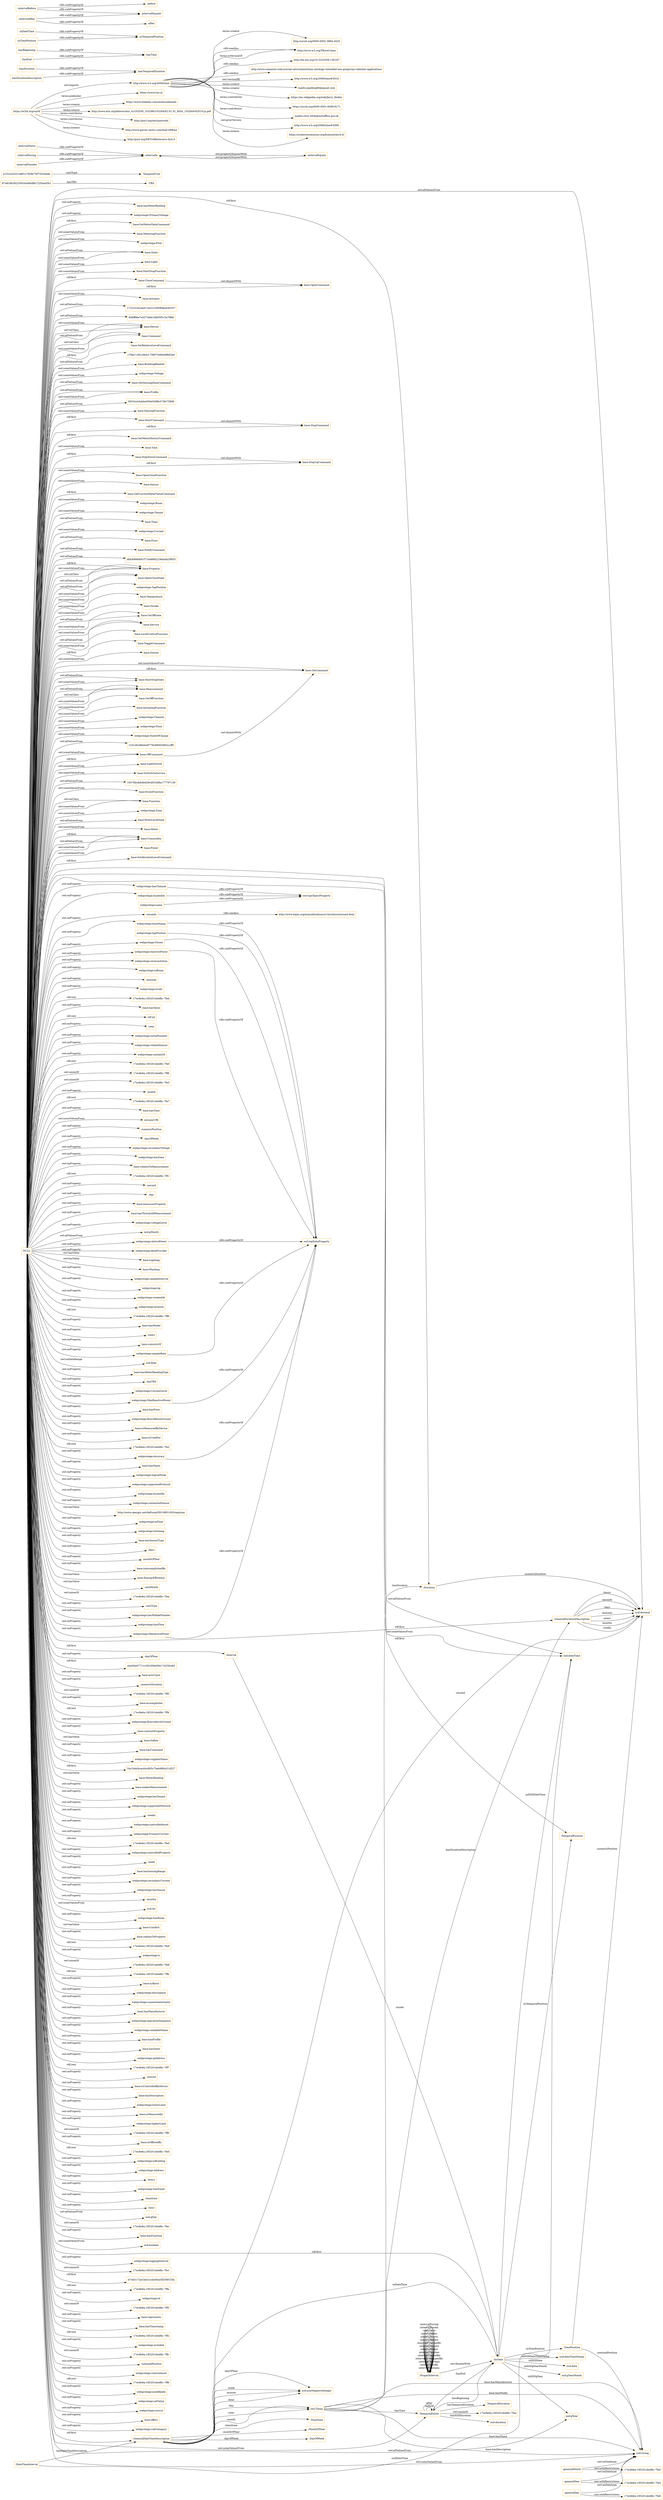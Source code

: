 digraph ar2dtool_diagram { 
rankdir=LR;
size="1501"
node [shape = rectangle, color="orange"]; "base:GetMeterDataCommand" "base:MeteringFunction" "webprotege:Flow" "base:State" "base:Light" "base:StartStopFunction" "base:CloseCommand" "base:StopCommand" "base:Actuator" "1722323e2ab013a322285f8dba040357" "846ff96e7e53744fe18b05f515e7f8bf" "base:Device" "base:Command" "base:SetRelativeLevelCommand" "c7fde11d5c28cb1738973d6b9df662e0" "base:BuildingRelated" "webprotege:Voltage" "base:GetSensingDataCommand" "base:Profile" "f4f10ccb3ebbe500e5bf8b473fe75898" "base:SensingFunction" "base:StepDownCommand" "base:StartCommand" "base:GetMeterHistoryCommand" "base:Task" "base:OpenCommand" "base:StepUpCommand" "base:OpenCloseFunction" "base:Sensor" "base:GetCurrentMeterValueCommand" "webprotege:Room" "webprotege:Tenant" "base:Time" "webprotege:Current" "base:Price" "base:NotifyCommand" "dbb4968db61f71eb8862238ab4b29855" "base:Property" "base:OpenCloseState" "webprotege:TapPosition" "base:Temperature" "base:Smoke" "base:OnOffState" "base:Service" "base:LevelControlFunction" "base:ToggleCommand" "base:Switch" "base:OnCommand" "base:StartStopState" "base:Measurement" "base:OnOffFunction" "base:ActuatingFunction" "webprotege:Channel" "webprotege:Floor" "webprotege:StateOfCharge" "21f1c82d8beb4f779c690f2d902ccff5" "base:OffCommand" "base:LightSwitch" "base:SwitchOnService" "19376bcfa64bd29cd033d8a177797139" "base:EventFunction" "base:Function" "webprotege:Zone" "base:MultiLevelState" "base:Meter" "base:Commodity" "base:Power" "base:SetAbsoluteLevelCommand" ":TimeZone" ":GeneralDateTimeDescription" ":DateTimeInterval" ":TRS" ":TemporalDuration" ":Duration" ":GeneralDurationDescription" ":ProperInterval" "87a83db362350c5e466d8b72204a45b1" ":TimePosition" ":TemporalPosition" ":Interval" ":TemporalEntity" ":MonthOfYear" ":TemporalUnit" ":Instant" "a1f1e2cb321a881c7838c76f74534dde" ":DayOfWeek" ; /*classes style*/
	"webprotege:tapPosition" -> "owl:topDataProperty" [ label = "rdfs:subPropertyOf" ];
	":intervalIn" -> ":intervalEquals" [ label = "owl:propertyDisjointWith" ];
	"http://www.w3.org/2006/time" -> "http://orcid.org/0000-0002-3884-3420" [ label = "terms:creator" ];
	"http://www.w3.org/2006/time" -> "http://www.w3.org/TR/owl-time" [ label = "rdfs:seeAlso" ];
	"http://www.w3.org/2006/time" -> "http://dx.doi.org/10.3233/SW-150187" [ label = "rdfs:seeAlso" ];
	"http://www.w3.org/2006/time" -> "http://www.semantic-web-journal.net/content/time-ontology-extended-non-gregorian-calendar-applications" [ label = "rdfs:seeAlso" ];
	"http://www.w3.org/2006/time" -> "http://www.w3.org/TR/owl-time" [ label = "terms:isVersionOf" ];
	"http://www.w3.org/2006/time" -> "http://www.w3.org/2006/time#2016" [ label = "owl:versionIRI" ];
	"http://www.w3.org/2006/time" -> "mailto:panfeng66@gmail.com" [ label = "terms:creator" ];
	"http://www.w3.org/2006/time" -> "https://en.wikipedia.org/wiki/Jerry_Hobbs" [ label = "terms:creator" ];
	"http://www.w3.org/2006/time" -> "https://orcid.org/0000-0001-8269-8171" [ label = "terms:contributor" ];
	"http://www.w3.org/2006/time" -> "mailto:chris.little@metoffice.gov.uk" [ label = "terms:contributor" ];
	"http://www.w3.org/2006/time" -> "http://www.w3.org/2006/time#2006" [ label = "owl:priorVersion" ];
	"http://www.w3.org/2006/time" -> "https://creativecommons.org/licenses/by/4.0/" [ label = "terms:license" ];
	":generalMonth" -> "17ec8e6a:185201de48b:-7fe5" [ label = "owl:withRestrictions" ];
	":generalMonth" -> "xsd:string" [ label = "owl:onDatatype" ];
	"webprotege:locatedAt" -> "owl:topObjectProperty" [ label = "rdfs:subPropertyOf" ];
	":intervalStarts" -> ":intervalIn" [ label = "rdfs:subPropertyOf" ];
	"base:StartCommand" -> "base:StopCommand" [ label = "owl:disjointWith" ];
	"webprotege:hasChannel" -> "owl:topObjectProperty" [ label = "rdfs:subPropertyOf" ];
	"base:OffCommand" -> "base:OnCommand" [ label = "owl:disjointWith" ];
	":hasDuration" -> ":hasTemporalDuration" [ label = "rdfs:subPropertyOf" ];
	":ProperInterval" -> ":Instant" [ label = "owl:disjointWith" ];
	"webprotege:Owner" -> "owl:topDataProperty" [ label = "rdfs:subPropertyOf" ];
	":hasBeginning" -> ":hasTime" [ label = "rdfs:subPropertyOf" ];
	":intervalEquals" -> ":intervalIn" [ label = "owl:propertyDisjointWith" ];
	":seconds" -> "http://www.bipm.org/en/publications/si-brochure/second.html" [ label = "rdfs:seeAlso" ];
	":intervalDuring" -> ":intervalIn" [ label = "rdfs:subPropertyOf" ];
	"base:CloseCommand" -> "base:OpenCommand" [ label = "owl:disjointWith" ];
	"webprotege:ActivePower" -> "owl:topDataProperty" [ label = "rdfs:subPropertyOf" ];
	"webprotege:sampleRate" -> "owl:topDataProperty" [ label = "rdfs:subPropertyOf" ];
	":inDateTime" -> ":inTemporalPosition" [ label = "rdfs:subPropertyOf" ];
	":intervalFinishes" -> ":intervalIn" [ label = "rdfs:subPropertyOf" ];
	"NULL" -> "webprotege:reverseAction" [ label = "owl:onProperty" ];
	"NULL" -> "base:State" [ label = "owl:allValuesFrom" ];
	"NULL" -> "webprotege:inRoom" [ label = "owl:onProperty" ];
	"NULL" -> ":minutes" [ label = "owl:onProperty" ];
	"NULL" -> "webprotege:liveIn" [ label = "owl:onProperty" ];
	"NULL" -> "base:MultiLevelState" [ label = "owl:allValuesFrom" ];
	"NULL" -> "19376bcfa64bd29cd033d8a177797139" [ label = "owl:allValuesFrom" ];
	"NULL" -> "base:GetCurrentMeterValueCommand" [ label = "rdf:first" ];
	"NULL" -> "17ec8e6a:185201de48b:-7feb" [ label = "rdf:rest" ];
	"NULL" -> "base:OpenCloseState" [ label = "owl:allValuesFrom" ];
	"NULL" -> "base:Switch" [ label = "owl:someValuesFrom" ];
	"NULL" -> "base:hasValue" [ label = "owl:onProperty" ];
	"NULL" -> "rdf:nil" [ label = "rdf:rest" ];
	"NULL" -> ":year" [ label = "owl:onProperty" ];
	"NULL" -> "webprotege:serialNumber" [ label = "owl:onProperty" ];
	"NULL" -> "webprotege:relatedSensor" [ label = "owl:onProperty" ];
	"NULL" -> "webprotege:sampleRate" [ label = "owl:onProperty" ];
	"NULL" -> "webprotege:containOf" [ label = "owl:onProperty" ];
	"NULL" -> ":GeneralDateTimeDescription" [ label = "rdf:first" ];
	"NULL" -> "17ec8e6a:185201de48b:-7fef" [ label = "rdf:rest" ];
	"NULL" -> "17ec8e6a:185201de48b:-7ff8" [ label = "owl:unionOf" ];
	"NULL" -> "webprotege:locatedAt" [ label = "owl:onProperty" ];
	"NULL" -> "17ec8e6a:185201de48b:-7fe3" [ label = "owl:unionOf" ];
	"NULL" -> ":month" [ label = "owl:onProperty" ];
	"NULL" -> "17ec8e6a:185201de48b:-7fe7" [ label = "rdf:rest" ];
	"NULL" -> "base:hasTime" [ label = "owl:onProperty" ];
	"NULL" -> "xsd:anyURI" [ label = "owl:someValuesFrom" ];
	"NULL" -> ":numericPosition" [ label = "owl:onProperty" ];
	"NULL" -> ":dayOfWeek" [ label = "owl:onProperty" ];
	"NULL" -> "webprotege:secondaryVoltage" [ label = "owl:onProperty" ];
	"NULL" -> "webprotege:hasZone" [ label = "owl:onProperty" ];
	"NULL" -> "base:relatesToMeasurement" [ label = "owl:onProperty" ];
	"NULL" -> "f4f10ccb3ebbe500e5bf8b473fe75898" [ label = "owl:allValuesFrom" ];
	"NULL" -> "17ec8e6a:185201de48b:-7ff1" [ label = "rdf:rest" ];
	"NULL" -> ":second" [ label = "owl:onProperty" ];
	"NULL" -> ":day" [ label = "owl:onProperty" ];
	"NULL" -> "base:measuresProperty" [ label = "owl:onProperty" ];
	"NULL" -> "base:Commodity" [ label = "rdf:first" ];
	"NULL" -> "base:hasThresholdMeasurement" [ label = "owl:onProperty" ];
	"NULL" -> "webprotege:voltageLevel" [ label = "owl:onProperty" ];
	"NULL" -> "base:OnOffFunction" [ label = "owl:someValuesFrom" ];
	"NULL" -> "base:OnCommand" [ label = "owl:someValuesFrom" ];
	"NULL" -> "1722323e2ab013a322285f8dba040357" [ label = "owl:allValuesFrom" ];
	"NULL" -> "xsd:gMonth" [ label = "owl:allValuesFrom" ];
	"NULL" -> "webprotege:MaxReactivePower" [ label = "owl:onProperty" ];
	"NULL" -> "webprotege:StateOfCharge" [ label = "owl:someValuesFrom" ];
	"NULL" -> "webprotege:Tenant" [ label = "owl:someValuesFrom" ];
	"NULL" -> "webprotege:dataProvider" [ label = "owl:onProperty" ];
	"NULL" -> "base:Actuator" [ label = "owl:someValuesFrom" ];
	"NULL" -> "base:Lighting" [ label = "owl:hasValue" ];
	"NULL" -> "base:Washing" [ label = "owl:hasValue" ];
	"NULL" -> "webprotege:sampleInterval" [ label = "owl:onProperty" ];
	"NULL" -> "webprotege:kp" [ label = "owl:onProperty" ];
	"NULL" -> "base:Service" [ label = "owl:someValuesFrom" ];
	"NULL" -> "webprotege:createdAt" [ label = "owl:onProperty" ];
	"NULL" -> "webprotege:location" [ label = "owl:onProperty" ];
	"NULL" -> "webprotege:Voltage" [ label = "owl:someValuesFrom" ];
	"NULL" -> "base:Command" [ label = "owl:someValuesFrom" ];
	"NULL" -> "17ec8e6a:185201de48b:-7ff9" [ label = "rdf:rest" ];
	"NULL" -> "base:hasModel" [ label = "owl:onProperty" ];
	"NULL" -> "base:LevelControlFunction" [ label = "owl:someValuesFrom" ];
	"NULL" -> "base:StartCommand" [ label = "rdf:first" ];
	"NULL" -> ":years" [ label = "owl:onProperty" ];
	"NULL" -> "base:consistsOf" [ label = "owl:onProperty" ];
	"NULL" -> "webprotege:Accuracy" [ label = "owl:onProperty" ];
	"NULL" -> "base:Device" [ label = "owl:allValuesFrom" ];
	"NULL" -> "xsd:float" [ label = "owl:onDataRange" ];
	"NULL" -> "base:SetAbsoluteLevelCommand" [ label = "rdf:first" ];
	"NULL" -> "base:hasMeterReadingType" [ label = "owl:onProperty" ];
	"NULL" -> "base:Device" [ label = "owl:someValuesFrom" ];
	"NULL" -> "base:GetMeterHistoryCommand" [ label = "rdf:first" ];
	"NULL" -> ":hasTRS" [ label = "owl:onProperty" ];
	"NULL" -> "webprotege:CurrentLevel" [ label = "owl:onProperty" ];
	"NULL" -> "base:BuildingRelated" [ label = "owl:someValuesFrom" ];
	"NULL" -> "webprotege:MaxActivePower" [ label = "owl:onProperty" ];
	"NULL" -> "base:hasPrice" [ label = "owl:onProperty" ];
	"NULL" -> "base:Property" [ label = "rdf:first" ];
	"NULL" -> "webprotege:floorsBelowGround" [ label = "owl:onProperty" ];
	"NULL" -> "webprotege:TapPosition" [ label = "owl:someValuesFrom" ];
	"NULL" -> "base:isMeasuredByDevice" [ label = "owl:onProperty" ];
	"NULL" -> "base:isUsedFor" [ label = "owl:onProperty" ];
	"NULL" -> "17ec8e6a:185201de48b:-7fe2" [ label = "rdf:rest" ];
	"NULL" -> "xsd:string" [ label = "owl:someValuesFrom" ];
	"NULL" -> "webprotege:timeStamp" [ label = "owl:onProperty" ];
	"NULL" -> "base:hasName" [ label = "owl:onProperty" ];
	"NULL" -> "base:GetSensingDataCommand" [ label = "owl:allValuesFrom" ];
	"NULL" -> "webprotege:logicalNode" [ label = "owl:onProperty" ];
	"NULL" -> "webprotege:supportedProtocol" [ label = "owl:onProperty" ];
	"NULL" -> "webprotege:locatedIn" [ label = "owl:onProperty" ];
	"NULL" -> "webprotege:connectedSensor" [ label = "owl:onProperty" ];
	"NULL" -> "base:Property" [ label = "owl:someValuesFrom" ];
	"NULL" -> "http://www.opengis.net/def/uom/ISO-8601/0/Gregorian" [ label = "owl:hasValue" ];
	"NULL" -> "base:Function" [ label = "owl:onClass" ];
	"NULL" -> "base:Device" [ label = "owl:onClass" ];
	"NULL" -> "webprotege:inFloor" [ label = "owl:onProperty" ];
	"NULL" -> "webprotege:listening" [ label = "owl:onProperty" ];
	"NULL" -> "base:hasSensorType" [ label = "owl:onProperty" ];
	"NULL" -> ":days" [ label = "owl:onProperty" ];
	"NULL" -> ":monthOfYear" [ label = "owl:onProperty" ];
	"NULL" -> "base:SetRelativeLevelCommand" [ label = "rdf:first" ];
	"NULL" -> "base:isAccomplishedBy" [ label = "owl:onProperty" ];
	"NULL" -> "base:EnergyEfficiency" [ label = "owl:hasValue" ];
	"NULL" -> ":unitMonth" [ label = "owl:hasValue" ];
	"NULL" -> "base:SwitchOnService" [ label = "owl:someValuesFrom" ];
	"NULL" -> "17ec8e6a:185201de48b:-7fee" [ label = "owl:unionOf" ];
	"NULL" -> ":unitType" [ label = "owl:onProperty" ];
	"NULL" -> "webprotege:hasMobileNumber" [ label = "owl:onProperty" ];
	"NULL" -> "webprotege:Flow" [ label = "owl:someValuesFrom" ];
	"NULL" -> "webprotege:hasFloor" [ label = "owl:onProperty" ];
	"NULL" -> "xsd:dateTime" [ label = "owl:someValuesFrom" ];
	"NULL" -> "base:Service" [ label = "owl:allValuesFrom" ];
	"NULL" -> "base:Command" [ label = "owl:onClass" ];
	"NULL" -> "base:StartStopState" [ label = "owl:someValuesFrom" ];
	"NULL" -> ":dayOfYear" [ label = "owl:onProperty" ];
	"NULL" -> "a4a56d47711c39c309a59417e25fce82" [ label = "rdf:first" ];
	"NULL" -> "base:actsUpon" [ label = "owl:onProperty" ];
	"NULL" -> "base:Measurement" [ label = "owl:allValuesFrom" ];
	"NULL" -> ":numericDuration" [ label = "owl:onProperty" ];
	"NULL" -> "base:ActuatingFunction" [ label = "owl:someValuesFrom" ];
	"NULL" -> "17ec8e6a:185201de48b:-7ff5" [ label = "owl:unionOf" ];
	"NULL" -> "base:accomplishes" [ label = "owl:onProperty" ];
	"NULL" -> "17ec8e6a:185201de48b:-7ff4" [ label = "rdf:rest" ];
	"NULL" -> "base:CloseCommand" [ label = "rdf:first" ];
	"NULL" -> "base:Power" [ label = "owl:someValuesFrom" ];
	"NULL" -> "webprotege:floorsAboveGround" [ label = "owl:onProperty" ];
	"NULL" -> "webprotege:Current" [ label = "owl:someValuesFrom" ];
	"NULL" -> "webprotege:hasChannel" [ label = "owl:onProperty" ];
	"NULL" -> "base:controlsProperty" [ label = "owl:onProperty" ];
	"NULL" -> "base:Safety" [ label = "owl:hasValue" ];
	"NULL" -> "base:Task" [ label = "owl:someValuesFrom" ];
	"NULL" -> "base:Meter" [ label = "owl:someValuesFrom" ];
	"NULL" -> "base:hasCommand" [ label = "owl:onProperty" ];
	"NULL" -> "base:StepDownCommand" [ label = "rdf:first" ];
	"NULL" -> "c7fde11d5c28cb1738973d6b9df662e0" [ label = "owl:allValuesFrom" ];
	"NULL" -> "webprotege:supplierName" [ label = "owl:onProperty" ];
	"NULL" -> "54c244d4cac64c805c7beb980a314527" [ label = "rdf:first" ];
	"NULL" -> "dbb4968db61f71eb8862238ab4b29855" [ label = "owl:allValuesFrom" ];
	"NULL" -> "base:MeterReading" [ label = "owl:hasValue" ];
	"NULL" -> "base:makesMeasurement" [ label = "owl:onProperty" ];
	"NULL" -> "webprotege:hasTenant" [ label = "owl:onProperty" ];
	"NULL" -> ":TemporalEntity" [ label = "owl:someValuesFrom" ];
	"NULL" -> "base:NotifyCommand" [ label = "owl:allValuesFrom" ];
	"NULL" -> "base:Commodity" [ label = "owl:allValuesFrom" ];
	"NULL" -> "base:ToggleCommand" [ label = "rdf:first" ];
	"NULL" -> "base:StopCommand" [ label = "rdf:first" ];
	"NULL" -> "webprotege:supportedNetwork" [ label = "owl:onProperty" ];
	"NULL" -> ":weeks" [ label = "owl:onProperty" ];
	"NULL" -> "webprotege:controlledAsset" [ label = "owl:onProperty" ];
	"NULL" -> "base:LightSwitch" [ label = "owl:someValuesFrom" ];
	"NULL" -> "webprotege:PrimaryCurrent" [ label = "owl:onProperty" ];
	"NULL" -> "base:OpenCommand" [ label = "rdf:first" ];
	"NULL" -> "webprotege:Floor" [ label = "owl:someValuesFrom" ];
	"NULL" -> "17ec8e6a:185201de48b:-7fed" [ label = "rdf:rest" ];
	"NULL" -> "base:StepUpCommand" [ label = "rdf:first" ];
	"NULL" -> "webprotege:controlledProperty" [ label = "owl:onProperty" ];
	"NULL" -> "base:OffCommand" [ label = "rdf:first" ];
	"NULL" -> ":GeneralDurationDescription" [ label = "rdf:first" ];
	"NULL" -> "base:Profile" [ label = "owl:someValuesFrom" ];
	"NULL" -> ":Duration" [ label = "rdf:first" ];
	"NULL" -> ":week" [ label = "owl:onProperty" ];
	"NULL" -> "base:hasSensingRange" [ label = "owl:onProperty" ];
	"NULL" -> "base:Function" [ label = "owl:someValuesFrom" ];
	"NULL" -> "base:Measurement" [ label = "owl:onClass" ];
	"NULL" -> "webprotege:secondaryCurrent" [ label = "owl:onProperty" ];
	"NULL" -> "webprotege:hasSensor" [ label = "owl:onProperty" ];
	"NULL" -> ":months" [ label = "owl:onProperty" ];
	"NULL" -> "xsd:int" [ label = "owl:someValuesFrom" ];
	"NULL" -> "webprotege:hasRoom" [ label = "owl:onProperty" ];
	"NULL" -> "base:Property" [ label = "owl:onClass" ];
	"NULL" -> "846ff96e7e53744fe18b05f515e7f8bf" [ label = "owl:allValuesFrom" ];
	"NULL" -> ":Interval" [ label = "rdf:first" ];
	"NULL" -> "base:Comfort" [ label = "owl:hasValue" ];
	"NULL" -> "base:relatesToProperty" [ label = "owl:onProperty" ];
	"NULL" -> "base:Property" [ label = "owl:allValuesFrom" ];
	"NULL" -> "17ec8e6a:185201de48b:-7fe9" [ label = "rdf:rest" ];
	"NULL" -> "base:Light" [ label = "owl:someValuesFrom" ];
	"NULL" -> "webprotege:ti" [ label = "owl:onProperty" ];
	"NULL" -> "17ec8e6a:185201de48b:-7fe8" [ label = "owl:unionOf" ];
	"NULL" -> ":seconds" [ label = "owl:onProperty" ];
	"NULL" -> "17ec8e6a:185201de48b:-7ffb" [ label = "rdf:rest" ];
	"NULL" -> "base:Sensor" [ label = "owl:someValuesFrom" ];
	"NULL" -> "base:isAbout" [ label = "owl:onProperty" ];
	"NULL" -> "xsd:dateTime" [ label = "owl:allValuesFrom" ];
	"NULL" -> "webprotege:description" [ label = "owl:onProperty" ];
	"NULL" -> "webprotege:Zone" [ label = "owl:someValuesFrom" ];
	"NULL" -> "webprotege:connectedActuator" [ label = "owl:onProperty" ];
	"NULL" -> "base:hasManufacturer" [ label = "owl:onProperty" ];
	"NULL" -> "webprotege:operationSequence" [ label = "owl:onProperty" ];
	"NULL" -> "base:StartStopState" [ label = "owl:allValuesFrom" ];
	"NULL" -> "webprotege:readableName" [ label = "owl:onProperty" ];
	"NULL" -> "base:hasProfile" [ label = "owl:onProperty" ];
	"NULL" -> "base:hasState" [ label = "owl:onProperty" ];
	"NULL" -> "webprotege:ipAddress" [ label = "owl:onProperty" ];
	"NULL" -> "17ec8e6a:185201de48b:-7ff7" [ label = "rdf:rest" ];
	"NULL" -> "base:Temperature" [ label = "owl:someValuesFrom" ];
	"NULL" -> ":minute" [ label = "owl:onProperty" ];
	"NULL" -> "base:isControlledByDevice" [ label = "owl:onProperty" ];
	"NULL" -> "webprotege:Channel" [ label = "owl:someValuesFrom" ];
	"NULL" -> "base:hasDescription" [ label = "owl:onProperty" ];
	"NULL" -> "webprotege:lowerLimit" [ label = "owl:onProperty" ];
	"NULL" -> "base:isMeasuredIn" [ label = "owl:onProperty" ];
	"NULL" -> ":TemporalPosition" [ label = "rdf:first" ];
	"NULL" -> "webprotege:higherLimit" [ label = "owl:onProperty" ];
	"NULL" -> "17ec8e6a:185201de48b:-7ff0" [ label = "owl:unionOf" ];
	"NULL" -> "base:State" [ label = "owl:someValuesFrom" ];
	"NULL" -> "base:isOfferedBy" [ label = "owl:onProperty" ];
	"NULL" -> "17ec8e6a:185201de48b:-7fe0" [ label = "rdf:rest" ];
	"NULL" -> "base:Time" [ label = "owl:allValuesFrom" ];
	"NULL" -> "base:Commodity" [ label = "owl:someValuesFrom" ];
	"NULL" -> "base:OffCommand" [ label = "owl:someValuesFrom" ];
	"NULL" -> "webprotege:inBuilding" [ label = "owl:onProperty" ];
	"NULL" -> "webprotege:Address" [ label = "owl:onProperty" ];
	"NULL" -> "base:OnCommand" [ label = "rdf:first" ];
	"NULL" -> "base:GetMeterDataCommand" [ label = "rdf:first" ];
	"NULL" -> ":hours" [ label = "owl:onProperty" ];
	"NULL" -> "webprotege:hasEmail" [ label = "owl:onProperty" ];
	"NULL" -> "base:OpenCloseFunction" [ label = "owl:someValuesFrom" ];
	"NULL" -> ":timeZone" [ label = "owl:onProperty" ];
	"NULL" -> "base:Measurement" [ label = "owl:someValuesFrom" ];
	"NULL" -> ":hour" [ label = "owl:onProperty" ];
	"NULL" -> "xsd:gDay" [ label = "owl:allValuesFrom" ];
	"NULL" -> "17ec8e6a:185201de48b:-7fec" [ label = "owl:unionOf" ];
	"NULL" -> "base:hasFunction" [ label = "owl:onProperty" ];
	"NULL" -> "webprotege:Owner" [ label = "owl:onProperty" ];
	"NULL" -> "xsd:boolean" [ label = "owl:someValuesFrom" ];
	"NULL" -> "webprotege:reactivePower" [ label = "owl:onProperty" ];
	"NULL" -> "webprotege:loggingInterval" [ label = "owl:onProperty" ];
	"NULL" -> "17ec8e6a:185201de48b:-7fe1" [ label = "owl:unionOf" ];
	"NULL" -> "base:SensingFunction" [ label = "owl:someValuesFrom" ];
	"NULL" -> "473e5172dc3ed1ccdc65ec5f259f155b" [ label = "rdf:first" ];
	"NULL" -> "17ec8e6a:185201de48b:-7ffa" [ label = "rdf:rest" ];
	"NULL" -> "webprotege:td" [ label = "owl:onProperty" ];
	"NULL" -> "17ec8e6a:185201de48b:-7ff3" [ label = "owl:unionOf" ];
	"NULL" -> "base:represents" [ label = "owl:onProperty" ];
	"NULL" -> "21f1c82d8beb4f779c690f2d902ccff5" [ label = "owl:allValuesFrom" ];
	"NULL" -> "xsd:decimal" [ label = "owl:allValuesFrom" ];
	"NULL" -> "base:Profile" [ label = "owl:allValuesFrom" ];
	"NULL" -> "base:StartStopFunction" [ label = "owl:someValuesFrom" ];
	"NULL" -> "base:hasTimestamp" [ label = "owl:onProperty" ];
	"NULL" -> "17ec8e6a:185201de48b:-7ff2" [ label = "rdf:rest" ];
	"NULL" -> "webprotege:writable" [ label = "owl:onProperty" ];
	"NULL" -> "base:OnOffState" [ label = "owl:allValuesFrom" ];
	"NULL" -> "17ec8e6a:185201de48b:-7ffc" [ label = "owl:unionOf" ];
	"NULL" -> ":nominalPosition" [ label = "owl:onProperty" ];
	"NULL" -> "base:MeteringFunction" [ label = "owl:someValuesFrom" ];
	"NULL" -> "webprotege:ActivePower" [ label = "owl:onProperty" ];
	"NULL" -> "base:EventFunction" [ label = "owl:someValuesFrom" ];
	"NULL" -> "webprotege:controlAsset" [ label = "owl:onProperty" ];
	"NULL" -> "base:Price" [ label = "owl:allValuesFrom" ];
	"NULL" -> "xsd:gYear" [ label = "owl:allValuesFrom" ];
	"NULL" -> "base:OpenCloseState" [ label = "owl:someValuesFrom" ];
	"NULL" -> ":Instant" [ label = "rdf:first" ];
	"NULL" -> "17ec8e6a:185201de48b:-7ff6" [ label = "rdf:rest" ];
	"NULL" -> "webprotege:Room" [ label = "owl:someValuesFrom" ];
	"NULL" -> "webprotege:modifiedAt" [ label = "owl:onProperty" ];
	"NULL" -> "webprotege:setValue" [ label = "owl:onProperty" ];
	"NULL" -> "webprotege:source" [ label = "owl:onProperty" ];
	"NULL" -> "base:Smoke" [ label = "owl:someValuesFrom" ];
	"NULL" -> "base:offers" [ label = "owl:onProperty" ];
	"NULL" -> "webprotege:subCategory" [ label = "owl:onProperty" ];
	"NULL" -> "base:OnOffState" [ label = "owl:someValuesFrom" ];
	"NULL" -> "base:hasMeterReading" [ label = "owl:onProperty" ];
	"NULL" -> "webprotege:PrimaryVoltage" [ label = "owl:onProperty" ];
	"base:StepDownCommand" -> "base:StepUpCommand" [ label = "owl:disjointWith" ];
	":intervalBefore" -> ":intervalDisjoint" [ label = "rdfs:subPropertyOf" ];
	":intervalBefore" -> ":before" [ label = "rdfs:subPropertyOf" ];
	"webprotege:MaxReactivePower" -> "owl:topDataProperty" [ label = "rdfs:subPropertyOf" ];
	":TemporalEntity" -> "17ec8e6a:185201de48b:-7fea" [ label = "owl:unionOf" ];
	":intervalAfter" -> ":after" [ label = "rdfs:subPropertyOf" ];
	":intervalAfter" -> ":intervalDisjoint" [ label = "rdfs:subPropertyOf" ];
	":hasEnd" -> ":hasTime" [ label = "rdfs:subPropertyOf" ];
	"webprotege:MaxActivePower" -> "owl:topDataProperty" [ label = "rdfs:subPropertyOf" ];
	"https://w3id.org/saref" -> "https://www.tno.nl" [ label = "terms:publisher" ];
	"https://w3id.org/saref" -> "https://www.linkedin.com/in/lauradaniele" [ label = "terms:creator" ];
	"https://w3id.org/saref" -> "http://www.etsi.org/deliver/etsi_ts/103200_103299/103264/02.01.01_60/ts_103264v020101p.pdf" [ label = "terms:source" ];
	"https://w3id.org/saref" -> "http://purl.org/net/mpoveda" [ label = "terms:contributor" ];
	"https://w3id.org/saref" -> "http://www.w3.org/2006/time" [ label = "owl:imports" ];
	"https://w3id.org/saref" -> "http://www.garcia-castro.com/foaf.rdf#me" [ label = "terms:contributor" ];
	"https://w3id.org/saref" -> "http://purl.org/NET/rdflicense/cc-by4.0" [ label = "terms:license" ];
	":inTimePosition" -> ":inTemporalPosition" [ label = "rdfs:subPropertyOf" ];
	"webprotege:name" -> "owl:topObjectProperty" [ label = "rdfs:subPropertyOf" ];
	"webprotege:Accuracy" -> "owl:topDataProperty" [ label = "rdfs:subPropertyOf" ];
	":generalDay" -> "17ec8e6a:185201de48b:-7fe6" [ label = "owl:withRestrictions" ];
	":generalDay" -> "xsd:string" [ label = "owl:onDatatype" ];
	":generalYear" -> "17ec8e6a:185201de48b:-7fe4" [ label = "owl:withRestrictions" ];
	":generalYear" -> "xsd:string" [ label = "owl:onDatatype" ];
	":hasDurationDescription" -> ":hasTemporalDuration" [ label = "rdfs:subPropertyOf" ];
	"webprotege:reactivePower" -> "owl:topDataProperty" [ label = "rdfs:subPropertyOf" ];
	"webprotege:timeStamp" -> "owl:topDataProperty" [ label = "rdfs:subPropertyOf" ];
	"owl:Thing" -> "xsd:string" [ label = "base:hasName" ];
	":TimePosition" -> "xsd:string" [ label = ":nominalPosition" ];
	":GeneralDateTimeDescription" -> ":DayOfWeek" [ label = ":dayOfWeek" ];
	":TemporalEntity" -> ":Instant" [ label = ":hasEnd" ];
	":Instant" -> "xsd:gYear" [ label = ":inXSDgYear" ];
	":ProperInterval" -> ":ProperInterval" [ label = ":intervalContains" ];
	":TemporalEntity" -> ":Instant" [ label = ":hasBeginning" ];
	":GeneralDurationDescription" -> "xsd:decimal" [ label = ":hours" ];
	"a1f1e2cb321a881c7838c76f74534dde" -> ":TemporalUnit" [ label = ":unitType" ];
	"owl:Thing" -> "xsd:string" [ label = "base:hasDescription" ];
	":GeneralDateTimeDescription" -> "owl:Thing" [ label = ":year" ];
	":ProperInterval" -> ":ProperInterval" [ label = ":intervalMetBy" ];
	":Instant" -> "xsd:dateTimeStamp" [ label = ":inXSDDateTimeStamp" ];
	"owl:Thing" -> ":GeneralDurationDescription" [ label = ":hasDurationDescription" ];
	"owl:Thing" -> "xsd:string" [ label = "base:hasManufacturer" ];
	":ProperInterval" -> ":ProperInterval" [ label = ":intervalOverlaps" ];
	":GeneralDurationDescription" -> "xsd:decimal" [ label = ":seconds" ];
	":Instant" -> "xsd:date" [ label = ":inXSDDate" ];
	":DateTimeInterval" -> "xsd:dateTime" [ label = ":xsdDateTime" ];
	":ProperInterval" -> ":ProperInterval" [ label = ":intervalOverlappedBy" ];
	":GeneralDateTimeDescription" -> ":TimeZone" [ label = ":timeZone" ];
	":Instant" -> ":TemporalPosition" [ label = ":inTemporalPosition" ];
	":GeneralDurationDescription" -> "xsd:decimal" [ label = ":days" ];
	"owl:Thing" -> ":TemporalEntity" [ label = ":hasTime" ];
	":ProperInterval" -> ":ProperInterval" [ label = ":intervalStartedBy" ];
	":Instant" -> "xsd:dateTime" [ label = ":inXSDDateTime" ];
	":Instant" -> "xsd:gYearMonth" [ label = ":inXSDgYearMonth" ];
	":Instant" -> ":GeneralDateTimeDescription" [ label = ":inDateTime" ];
	":TemporalEntity" -> "xsd:duration" [ label = ":hasXSDDuration" ];
	":GeneralDateTimeDescription" -> "xsd:nonNegativeInteger" [ label = ":minute" ];
	":GeneralDurationDescription" -> "xsd:decimal" [ label = ":minutes" ];
	":GeneralDateTimeDescription" -> "xsd:nonNegativeInteger" [ label = ":hour" ];
	":ProperInterval" -> ":ProperInterval" [ label = ":intervalFinishes" ];
	":Instant" -> ":TimePosition" [ label = ":inTimePosition" ];
	":GeneralDurationDescription" -> "xsd:decimal" [ label = ":years" ];
	":ProperInterval" -> ":ProperInterval" [ label = ":intervalMeets" ];
	"87a83db362350c5e466d8b72204a45b1" -> ":TRS" [ label = ":hasTRS" ];
	":GeneralDateTimeDescription" -> "xsd:nonNegativeInteger" [ label = ":dayOfYear" ];
	":GeneralDateTimeDescription" -> "xsd:nonNegativeInteger" [ label = ":week" ];
	"owl:Thing" -> ":Duration" [ label = ":hasDuration" ];
	":GeneralDurationDescription" -> "xsd:decimal" [ label = ":months" ];
	":TimePosition" -> "xsd:decimal" [ label = ":numericPosition" ];
	":TemporalEntity" -> ":TemporalDuration" [ label = ":hasTemporalDuration" ];
	":GeneralDateTimeDescription" -> "owl:Thing" [ label = ":month" ];
	":ProperInterval" -> ":ProperInterval" [ label = ":intervalDisjoint" ];
	":ProperInterval" -> ":ProperInterval" [ label = ":intervalFinishedBy" ];
	":TemporalEntity" -> ":TemporalEntity" [ label = ":before" ];
	"owl:Thing" -> "xsd:string" [ label = "base:hasModel" ];
	":ProperInterval" -> ":ProperInterval" [ label = ":intervalBefore" ];
	":GeneralDateTimeDescription" -> "xsd:decimal" [ label = ":second" ];
	":GeneralDurationDescription" -> "xsd:decimal" [ label = ":weeks" ];
	":TemporalEntity" -> ":TemporalEntity" [ label = ":after" ];
	":ProperInterval" -> ":ProperInterval" [ label = ":intervalStarts" ];
	":GeneralDateTimeDescription" -> ":MonthOfYear" [ label = ":monthOfYear" ];
	":ProperInterval" -> ":ProperInterval" [ label = ":intervalAfter" ];
	":Interval" -> ":Instant" [ label = ":inside" ];
	":GeneralDateTimeDescription" -> "owl:Thing" [ label = ":day" ];
	":DateTimeInterval" -> ":GeneralDateTimeDescription" [ label = ":hasDateTimeDescription" ];
	":ProperInterval" -> ":ProperInterval" [ label = ":intervalIn" ];
	":Duration" -> "xsd:decimal" [ label = ":numericDuration" ];
	":ProperInterval" -> ":ProperInterval" [ label = ":intervalEquals" ];
	":ProperInterval" -> ":ProperInterval" [ label = ":intervalDuring" ];

}
